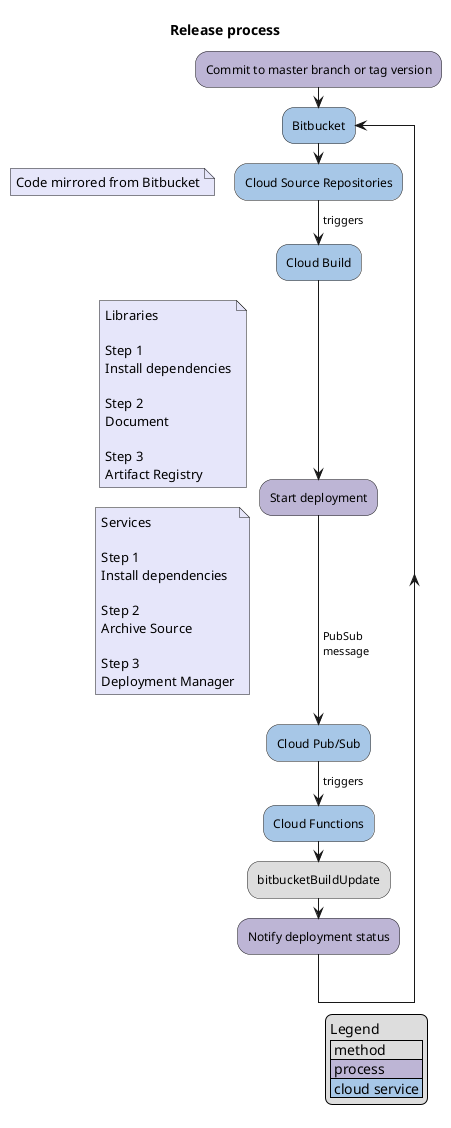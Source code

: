 @startuml
title Release process

skinparam activity {
  BackgroundColor #A7C7E7
}

#BDB5D5:Commit to master branch or tag version;
repeat:Bitbucket;
:Cloud Source Repositories;
floating note #E6E6FA:Code mirrored from Bitbucket
-> triggers;
:Cloud Build;
#BDB5D5:Start deployment;
floating note #E6E6FA:Libraries\n\nStep 1\nInstall dependencies\n\nStep 2\nDocument\n\nStep 3\nArtifact Registry
floating note #E6E6FA:Services\n\nStep 1\nInstall dependencies\n\nStep 2\nArchive Source\n\nStep 3\nDeployment Manager
-> PubSub\nmessage;
:Cloud Pub/Sub;
-> triggers;
:Cloud Functions;
#DDDDDD:bitbucketBuildUpdate;
#BDB5D5:Notify deployment status;
legend right
    Legend
    | method |
    |<#BDB5D5> process |
    |<#A7C7E7> cloud service |
endlegend
@enduml
